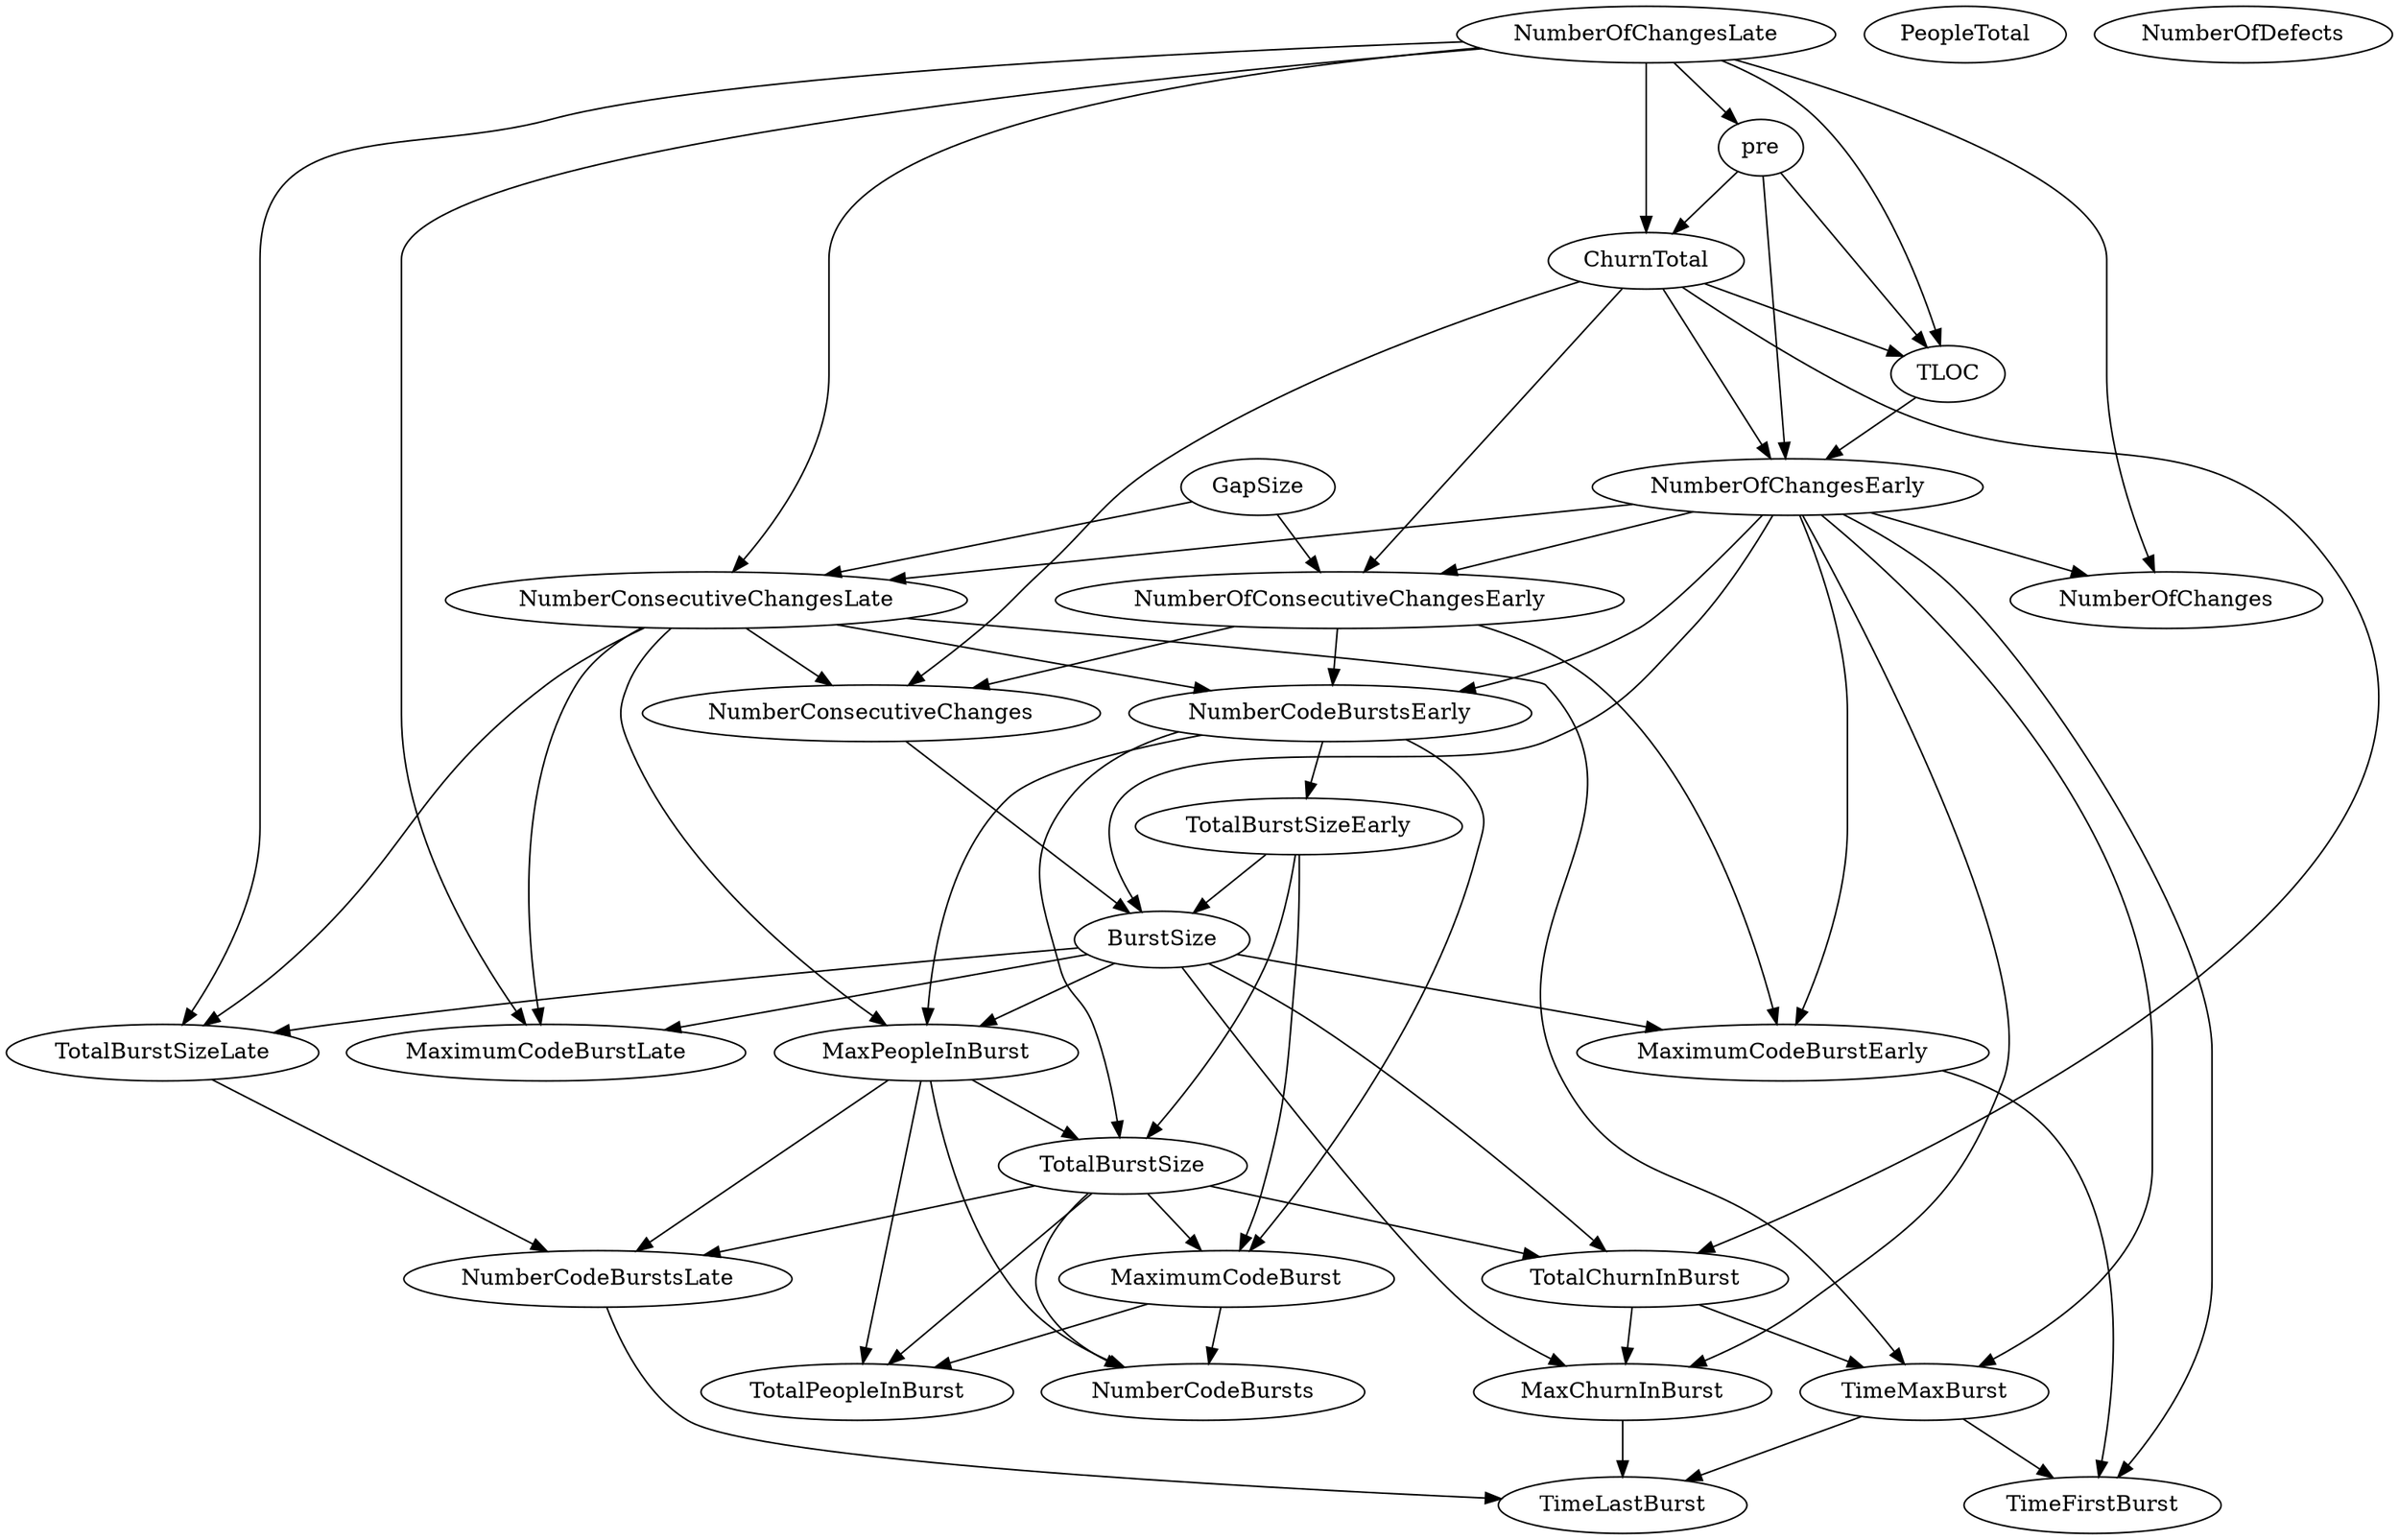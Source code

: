 digraph {
   TotalPeopleInBurst;
   MaximumCodeBurstLate;
   NumberOfChanges;
   MaxPeopleInBurst;
   TotalBurstSizeLate;
   NumberCodeBurstsLate;
   NumberOfChangesLate;
   NumberOfChangesEarly;
   MaxChurnInBurst;
   MaximumCodeBurstEarly;
   NumberCodeBurstsEarly;
   TimeFirstBurst;
   TotalChurnInBurst;
   ChurnTotal;
   MaximumCodeBurst;
   NumberOfConsecutiveChangesEarly;
   NumberConsecutiveChangesLate;
   TotalBurstSizeEarly;
   TotalBurstSize;
   TimeMaxBurst;
   NumberConsecutiveChanges;
   TimeLastBurst;
   NumberCodeBursts;
   PeopleTotal;
   pre;
   NumberOfDefects;
   TLOC;
   GapSize;
   BurstSize;
   MaxPeopleInBurst -> TotalPeopleInBurst;
   MaxPeopleInBurst -> NumberCodeBurstsLate;
   MaxPeopleInBurst -> TotalBurstSize;
   MaxPeopleInBurst -> NumberCodeBursts;
   TotalBurstSizeLate -> NumberCodeBurstsLate;
   NumberCodeBurstsLate -> TimeLastBurst;
   NumberOfChangesLate -> MaximumCodeBurstLate;
   NumberOfChangesLate -> NumberOfChanges;
   NumberOfChangesLate -> TotalBurstSizeLate;
   NumberOfChangesLate -> ChurnTotal;
   NumberOfChangesLate -> NumberConsecutiveChangesLate;
   NumberOfChangesLate -> pre;
   NumberOfChangesLate -> TLOC;
   NumberOfChangesEarly -> NumberOfChanges;
   NumberOfChangesEarly -> MaxChurnInBurst;
   NumberOfChangesEarly -> MaximumCodeBurstEarly;
   NumberOfChangesEarly -> NumberCodeBurstsEarly;
   NumberOfChangesEarly -> TimeFirstBurst;
   NumberOfChangesEarly -> NumberOfConsecutiveChangesEarly;
   NumberOfChangesEarly -> NumberConsecutiveChangesLate;
   NumberOfChangesEarly -> TimeMaxBurst;
   NumberOfChangesEarly -> BurstSize;
   MaxChurnInBurst -> TimeLastBurst;
   MaximumCodeBurstEarly -> TimeFirstBurst;
   NumberCodeBurstsEarly -> MaxPeopleInBurst;
   NumberCodeBurstsEarly -> MaximumCodeBurst;
   NumberCodeBurstsEarly -> TotalBurstSizeEarly;
   NumberCodeBurstsEarly -> TotalBurstSize;
   TotalChurnInBurst -> MaxChurnInBurst;
   TotalChurnInBurst -> TimeMaxBurst;
   ChurnTotal -> NumberOfChangesEarly;
   ChurnTotal -> TotalChurnInBurst;
   ChurnTotal -> NumberOfConsecutiveChangesEarly;
   ChurnTotal -> NumberConsecutiveChanges;
   ChurnTotal -> TLOC;
   MaximumCodeBurst -> TotalPeopleInBurst;
   MaximumCodeBurst -> NumberCodeBursts;
   NumberOfConsecutiveChangesEarly -> MaximumCodeBurstEarly;
   NumberOfConsecutiveChangesEarly -> NumberCodeBurstsEarly;
   NumberOfConsecutiveChangesEarly -> NumberConsecutiveChanges;
   NumberConsecutiveChangesLate -> MaximumCodeBurstLate;
   NumberConsecutiveChangesLate -> MaxPeopleInBurst;
   NumberConsecutiveChangesLate -> TotalBurstSizeLate;
   NumberConsecutiveChangesLate -> NumberCodeBurstsEarly;
   NumberConsecutiveChangesLate -> TimeMaxBurst;
   NumberConsecutiveChangesLate -> NumberConsecutiveChanges;
   TotalBurstSizeEarly -> MaximumCodeBurst;
   TotalBurstSizeEarly -> TotalBurstSize;
   TotalBurstSizeEarly -> BurstSize;
   TotalBurstSize -> TotalPeopleInBurst;
   TotalBurstSize -> NumberCodeBurstsLate;
   TotalBurstSize -> TotalChurnInBurst;
   TotalBurstSize -> MaximumCodeBurst;
   TotalBurstSize -> NumberCodeBursts;
   TimeMaxBurst -> TimeFirstBurst;
   TimeMaxBurst -> TimeLastBurst;
   NumberConsecutiveChanges -> BurstSize;
   pre -> NumberOfChangesEarly;
   pre -> ChurnTotal;
   pre -> TLOC;
   TLOC -> NumberOfChangesEarly;
   GapSize -> NumberOfConsecutiveChangesEarly;
   GapSize -> NumberConsecutiveChangesLate;
   BurstSize -> MaximumCodeBurstLate;
   BurstSize -> MaxPeopleInBurst;
   BurstSize -> TotalBurstSizeLate;
   BurstSize -> MaxChurnInBurst;
   BurstSize -> MaximumCodeBurstEarly;
   BurstSize -> TotalChurnInBurst;
}

